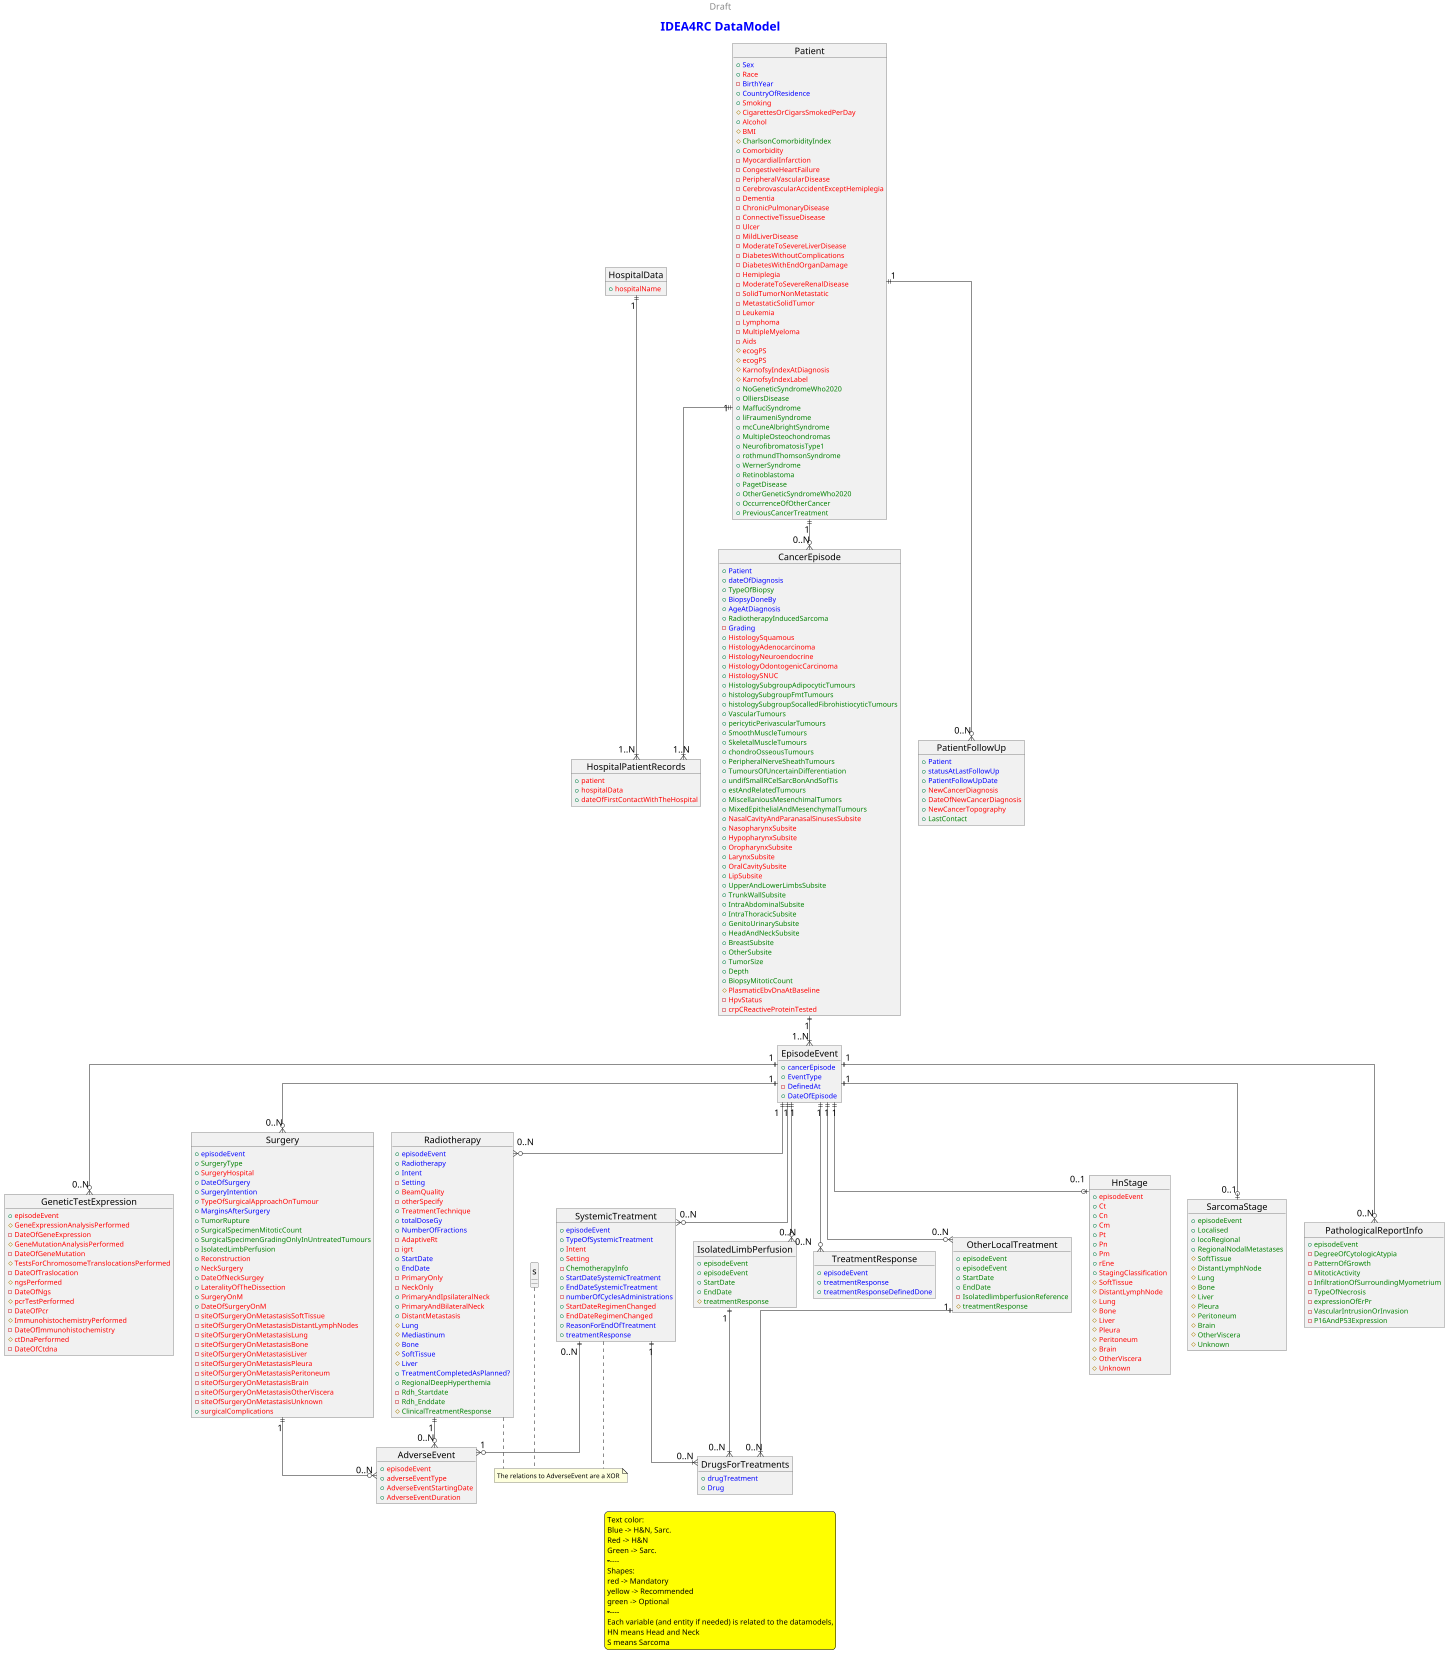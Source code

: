 @startuml

<style>
title {
  HorizontalAlignment right
  FontSize 24
  FontColor blue
}

header {
  HorizontalAlignment center
  FontSize 18
  ' FontColor purple
}

footer {
  HorizontalAlignment left
  FontSize 28
  FontColor red
}

legend {
  FontSize 15
  BackGroundColor yellow
  Margin 10
  Padding 5
}

caption {
  FontSize 32
}

arrow {
  FontSize 18
  Padding 50
  Margin 50
}

</style>

header Draft

title IDEA4RC DataModel

' hide the spot
hide circle

' avoid problems with angled crows feet
skinparam linetype ortho
scale 0.5

object "Patient" as p {
+ <color:blue>Sex</color>
+ <color:red>Race</color>
- <color:blue>BirthYear</color>
+ <color:blue>CountryOfResidence</color>
+ <color:red>Smoking</color>
# <color:red>CigarettesOrCigarsSmokedPerDay</color>
+ <color:red>Alcohol</color>
# <color:red>BMI</color>
# <color:green>CharlsonComorbidityIndex</color>
+ <color:red>Comorbidity</color>
- <color:red>MyocardialInfarction</color>
- <color:red>CongestiveHeartFailure</color>
- <color:red>PeripheralVascularDisease</color>
- <color:red>CerebrovascularAccidentExceptHemiplegia</color>
- <color:red>Dementia</color>
- <color:red>ChronicPulmonaryDisease</color>
- <color:red>ConnectiveTissueDisease</color>
- <color:red>Ulcer</color>
- <color:red>MildLiverDisease</color>
- <color:red>ModerateToSevereLiverDisease</color>
- <color:red>DiabetesWithoutComplications</color>
- <color:red>DiabetesWithEndOrganDamage</color>
- <color:red>Hemiplegia</color>
- <color:red>ModerateToSevereRenalDisease</color>
- <color:red>SolidTumorNonMetastatic</color>
- <color:red>MetastaticSolidTumor</color>
- <color:red>Leukemia</color>
- <color:red>Lymphoma</color>
- <color:red>MultipleMyeloma</color>
- <color:red>Aids</color>
# <color:red>ecogPS</color>
# <color:red>ecogPS</color>
# <color:red>KarnofsyIndexAtDiagnosis</color>
# <color:red>KarnofsyIndexLabel</color>
+ <color:green>NoGeneticSyndromeWho2020</color>
+ <color:green>OlliersDisease</color>
+ <color:green>MaffuciSyndrome</color>
+ <color:green>liFraumeniSyndrome</color>
+ <color:green>mcCuneAlbrightSyndrome</color>
+ <color:green>MultipleOsteochondromas</color>
+ <color:green>NeurofibromatosisType1</color>
+ <color:green>rothmundThomsonSyndrome</color>
+ <color:green>WernerSyndrome</color>
+ <color:green>Retinoblastoma</color>
+ <color:green>PagetDisease</color>
+ <color:green>OtherGeneticSyndromeWho2020</color>
+ <color:green>OccurrenceOfOtherCancer</color>
+ <color:green>PreviousCancerTreatment</color>

    }
object "HospitalData" as hd {
    + <color:red>hospitalName</color>

    }
object "HospitalPatientRecords" as hpr {
    + <color:red>patient</color>
+ <color:red>hospitalData</color>
+ <color:red>dateOfFirstContactWithTheHospital</color>

    }
object "PatientFollowUp" as pfu {
    + <color:blue>Patient</color>
+ <color:blue>statusAtLastFollowUp</color>
+ <color:blue>PatientFollowUpDate</color>
+ <color:red>NewCancerDiagnosis</color>
+ <color:red>DateOfNewCancerDiagnosis</color>
+ <color:red>NewCancerTopography</color>
+ <color:green>LastContact</color>

    }
object "CancerEpisode" as ce {
    + <color:blue>Patient</color>
+ <color:blue>dateOfDiagnosis</color>
+ <color:green>TypeOfBiopsy</color>
+ <color:blue>BiopsyDoneBy</color>
+ <color:blue>AgeAtDiagnosis</color>
+ <color:green>RadiotherapyInducedSarcoma</color>
- <color:blue>Grading</color>
+ <color:red>HistologySquamous</color>
+ <color:red>HistologyAdenocarcinoma</color>
+ <color:red>HistologyNeuroendocrine</color>
+ <color:red>HistologyOdontogenicCarcinoma</color>
+ <color:red>HistologySNUC</color>
+ <color:green>HistologySubgroupAdipocyticTumours</color>
+ <color:green>histologySubgroupFmtTumours</color>
+ <color:green>histologySubgroupSocalledFibrohistiocyticTumours</color>
+ <color:green>VascularTumours</color>
+ <color:green>pericyticPerivascularTumours</color>
+ <color:green>SmoothMuscleTumours</color>
+ <color:green>SkeletalMuscleTumours</color>
+ <color:green>chondroOsseousTumours</color>
+ <color:green>PeripheralNerveSheathTumours</color>
+ <color:green>TumoursOfUncertainDifferentiation</color>
+ <color:green>undifSmallRCelSarcBonAndSofTis</color>
+ <color:green>estAndRelatedTumours</color>
+ <color:green>MiscellaniousMesenchimalTumors</color>
+ <color:green>MixedEpithelialAndMesenchymalTumours</color>
+ <color:red>NasalCavityAndParanasalSinusesSubsite</color>
+ <color:red>NasopharynxSubsite</color>
+ <color:red>HypopharynxSubsite</color>
+ <color:red>OropharynxSubsite</color>
+ <color:red>LarynxSubsite</color>
+ <color:red>OralCavitySubsite</color>
+ <color:red>LipSubsite</color>
+ <color:green>UpperAndLowerLimbsSubsite</color>
+ <color:green>TrunkWallSubsite</color>
+ <color:green>IntraAbdominalSubsite</color>
+ <color:green>IntraThoracicSubsite</color>
+ <color:green>GenitoUrinarySubsite</color>
+ <color:green>HeadAndNeckSubsite</color>
+ <color:green>BreastSubsite</color>
+ <color:green>OtherSubsite</color>
+ <color:green>TumorSize</color>
+ <color:green>Depth</color>
+ <color:green>BiopsyMitoticCount</color>
# <color:red>PlasmaticEbvDnaAtBaseline</color>
- <color:red>HpvStatus</color>
- <color:red>crpCReactiveProteinTested</color>

    }
object "EpisodeEvent" as ee {
    + <color:blue>cancerEpisode</color>
+ <color:blue>EventType</color>
- <color:blue>DefinedAt</color>
+ <color:blue>DateOfEpisode</color>

    }
object "HnStage" as hs {
    + <color:red>episodeEvent</color>
+ <color:red>Ct</color>
+ <color:red>Cn</color>
+ <color:red>Cm</color>
+ <color:red>Pt</color>
+ <color:red>Pn</color>
+ <color:red>Pm</color>
+ <color:red>rEne</color>
+ <color:red>StagingClassification</color>
# <color:red>SoftTissue</color>
# <color:red>DistantLymphNode</color>
# <color:red>Lung</color>
# <color:red>Bone</color>
# <color:red>Liver</color>
# <color:red>Pleura</color>
# <color:red>Peritoneum</color>
# <color:red>Brain</color>
# <color:red>OtherViscera</color>
# <color:red>Unknown</color>

    }
object "SarcomaStage" as ss {
    + <color:green>episodeEvent</color>
+ <color:green>Localised</color>
+ <color:green>locoRegional</color>
+ <color:green>RegionalNodalMetastases</color>
# <color:green>SoftTissue</color>
# <color:green>DistantLymphNode</color>
# <color:green>Lung</color>
# <color:green>Bone</color>
# <color:green>Liver</color>
# <color:green>Pleura</color>
# <color:green>Peritoneum</color>
# <color:green>Brain</color>
# <color:green>OtherViscera</color>
# <color:green>Unknown</color>

    }
object "PathologicalReportInfo" as pri {
    + <color:green>episodeEvent</color>
- <color:green>DegreeOfCytologicAtypia</color>
- <color:green>PatternOfGrowth</color>
- <color:green>MitoticActivity</color>
- <color:green>InfiltrationOfSurroundingMyometrium</color>
- <color:green>TypeOfNecrosis</color>
- <color:green>expressionOfErPr</color>
- <color:green>VascularIntrusionOrInvasion</color>
- <color:green>P16AndP53Expression</color>

    }
object "GeneticTestExpression" as gte {
    + <color:red>episodeEvent</color>
# <color:red>GeneExpressionAnalysisPerformed</color>
- <color:red>DateOfGeneExpression</color>
# <color:red>GeneMutationAnalysisPerformed</color>
- <color:red>DateOfGeneMutation</color>
# <color:red>TestsForChromosomeTranslocationsPerformed</color>
- <color:red>DateOfTraslocation</color>
# <color:red>ngsPerformed</color>
- <color:red>DateOfNgs</color>
# <color:red>pcrTestPerformed</color>
- <color:red>DateOfPcr</color>
# <color:red>ImmunohistochemistryPerformed</color>
- <color:red>DateOfImmunohistochemistry</color>
# <color:red>ctDnaPerformed</color>
- <color:red>DateOfCtdna</color>

    }
object "Surgery" as su {
    + <color:blue>episodeEvent</color>
+ <color:green>SurgeryType</color>
+ <color:red>SurgeryHospital</color>
+ <color:blue>DateOfSurgery</color>
+ <color:blue>SurgeryIntention</color>
+ <color:red>TypeOfSurgicalApproachOnTumour</color>
+ <color:blue>MarginsAfterSurgery</color>
+ <color:green>TumorRupture</color>
+ <color:green>SurgicalSpecimenMitoticCount</color>
+ <color:green>SurgicalSpecimenGradingOnlyInUntreatedTumours</color>
+ <color:green>IsolatedLimbPerfusion</color>
+ <color:red>Reconstruction</color>
+ <color:red>NeckSurgery</color>
+ <color:red>DateOfNeckSurgey</color>
+ <color:red>LateralityOfTheDissection</color>
+ <color:red>SurgeryOnM</color>
+ <color:red>DateOfSurgeryOnM</color>
- <color:red>siteOfSurgeryOnMetastasisSoftTissue</color>
- <color:red>siteOfSurgeryOnMetastasisDistantLymphNodes</color>
- <color:red>siteOfSurgeryOnMetastasisLung</color>
- <color:red>siteOfSurgeryOnMetastasisBone</color>
- <color:red>siteOfSurgeryOnMetastasisLiver</color>
- <color:red>siteOfSurgeryOnMetastasisPleura</color>
- <color:red>siteOfSurgeryOnMetastasisPeritoneum</color>
- <color:red>siteOfSurgeryOnMetastasisBrain</color>
- <color:red>siteOfSurgeryOnMetastasisOtherViscera</color>
- <color:red>siteOfSurgeryOnMetastasisUnknown</color>
+ <color:red>surgicalComplications</color>

    }
object "SystemicTreatment" as st {
    + <color:blue>episodeEvent</color>
+ <color:blue>TypeOfSystemicTreatment</color>
+ <color:red>Intent</color>
+ <color:red>Setting</color>
- <color:green>ChemotherapyInfo</color>
+ <color:blue>StartDateSystemicTreatment</color>
+ <color:blue>EndDateSystemicTreatment</color>
- <color:blue>numberOfCyclesAdministrations</color>
+ <color:red>StartDateRegimenChanged</color>
+ <color:red>EndDateRegimenChanged</color>
+ <color:blue>ReasonForEndOfTreatment</color>
+ <color:blue>treatmentResponse</color>

    }
object "Radiotherapy" as r {
    + <color:blue>episodeEvent</color>
+ <color:blue>Radiotherapy</color>
+ <color:blue>Intent</color>
- <color:blue>Setting</color>
+ <color:red>BeamQuality</color>
- <color:red>otherSpecify</color>
+ <color:red>TreatmentTechnique</color>
+ <color:blue>totalDoseGy</color>
+ <color:blue>NumberOfFractions</color>
- <color:red>AdaptiveRt</color>
- <color:red>igrt</color>
+ <color:blue>StartDate</color>
+ <color:blue>EndDate</color>
- <color:red>PrimaryOnly</color>
- <color:red>NeckOnly</color>
+ <color:red>PrimaryAndIpsilateralNeck</color>
+ <color:red>PrimaryAndBilateralNeck</color>
+ <color:red>DistantMetastasis</color>
# <color:blue>Lung</color>
# <color:blue>Mediastinum</color>
# <color:blue>Bone</color>
# <color:blue>SoftTissue</color>
# <color:blue>Liver</color>
+ <color:blue>TreatmentCompletedAsPlanned?</color>
+ <color:green>RegionalDeepHyperthemia</color>
- <color:green>Rdh_Startdate</color>
- <color:green>Rdh_Enddate</color>
# <color:green>ClinicalTreatmentResponse</color>

    }
object "OtherLocalTreatment" as olt {
    + <color:green>episodeEvent</color>
+ <color:green>episodeEvent</color>
+ <color:green>StartDate</color>
+ <color:green>EndDate</color>
- <color:green>IsolatedlimbperfusionReference</color>
# <color:green>treatmentResponse</color>

    }
object "IsolatedLimbPerfusion" as ilp {
    + <color:green>episodeEvent</color>
+ <color:green>episodeEvent</color>
+ <color:green>StartDate</color>
+ <color:green>EndDate</color>
# <color:green>treatmentResponse</color>

    }
object "DrugsForTreatments" as dft {
    + <color:blue>drugTreatment</color>
+ <color:blue>Drug</color>

    }
object "TreatmentResponse" as tr {
    + <color:blue>episodeEvent</color>
+ <color:blue>treatmentResponse</color>
+ <color:blue>treatmentResponseDefinedDone</color>

    }
object "AdverseEvent" as ae {
    + <color:red>episodeEvent</color>
+ <color:red>adverseEventType</color>
+ <color:red>AdverseEventStartingDate</color>
+ <color:red>AdverseEventDuration</color>

    }
p "1" ||--|{ "1..N" hpr
hd "1" ||--|{ "1..N" hpr

p "1" ||--o{ "0..N" ce
p "1" ||--o{ "0..N" pfu

ce "1" ||--|{ "1..N" ee

ee "1" ||--o| "0..1" hs
ee "1" ||--o| "0..1" ss

st "1" ||--|{ "0..N" dft
ilp "1" ||--|{ "0..N" dft
olt "1" ||--|{ "0..N" dft

ee "1" ||--o{ "0..N" r
ee "1" ||--o{ "0..N" su
ee "1" ||--o{ "0..N" st
ee "1" ||--o{ "0..N" olt
ee "1" ||--o{ "0..N" ilp
ee "1" ||--o{ "0..N" gte
ee "1" ||--o{ "0..N" tr
ee "1" ||--o{ "0..N" pri


note as N1
The relations to AdverseEvent are a XOR
end note

su "1" ||--o{ "0..N" ae
'note on link: XOR
st "0..N" ||--o{ "1" ae
'note on link: XOR
r "1" ||--o{ "0..N" ae
'note on link: XOR

s .. N1
st .. N1
r .. N1
legend
Text color:
Blue -> H&N, Sarc. 
Red -> H&N
Green -> Sarc.
---------
Shapes:
red -> Mandatory
yellow -> Recommended
green -> Optional
---------
Each variable (and entity if needed) is related to the datamodels,
HN means Head and Neck
S means Sarcoma
end legend
@enduml